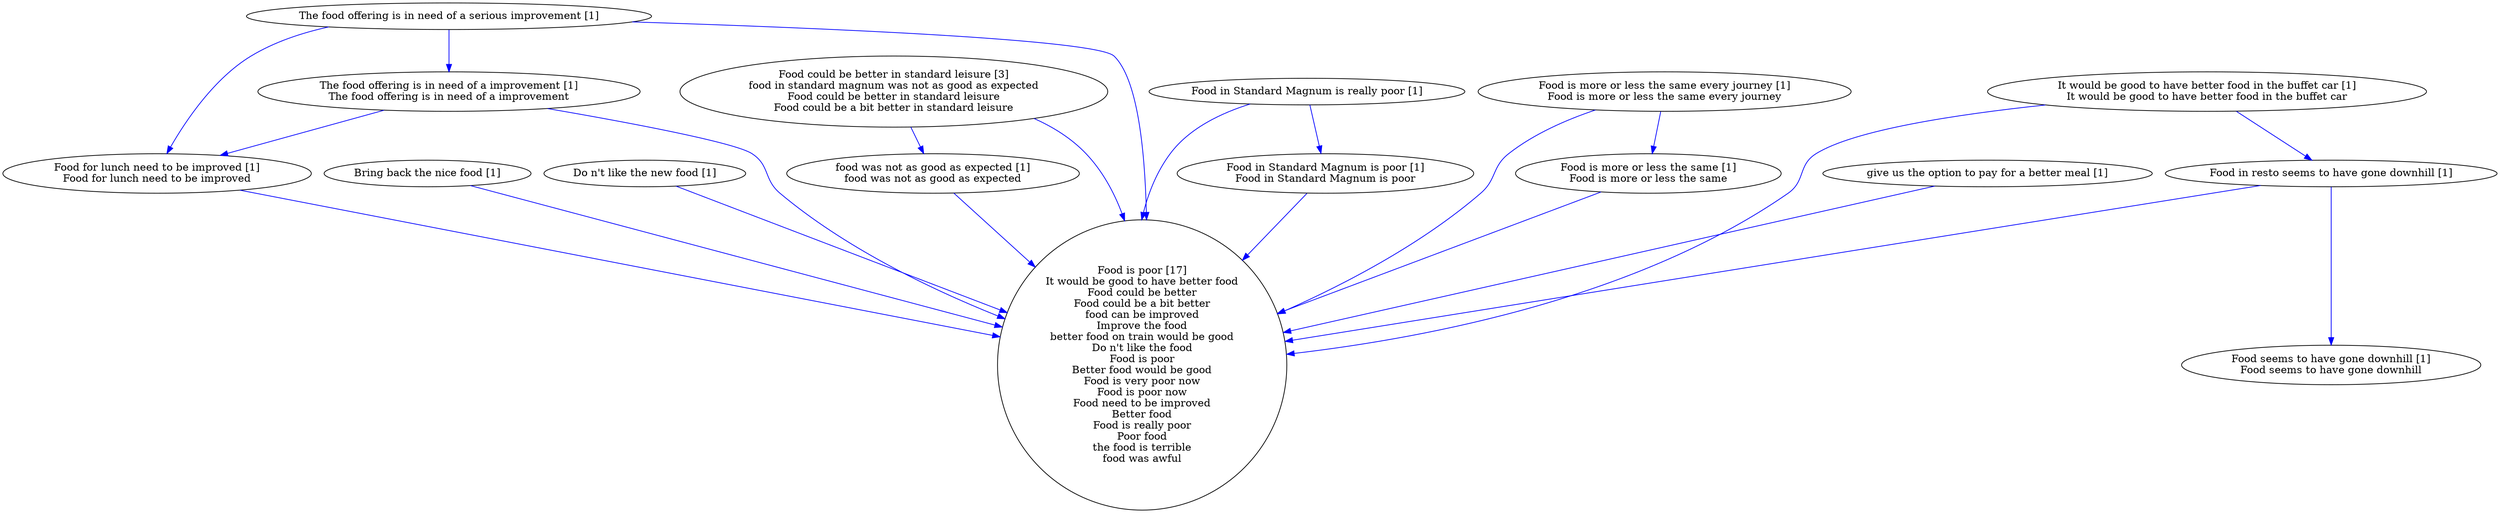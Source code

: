 digraph collapsedGraph {
"Food could be better in standard leisure [3]\nfood in standard magnum was not as good as expected\nFood could be better in standard leisure\nFood could be a bit better in standard leisure""Food is poor [17]\nIt would be good to have better food\nFood could be better\nFood could be a bit better\nfood can be improved\nImprove the food\nbetter food on train would be good\nDo n't like the food\nFood is poor\nBetter food would be good\nFood is very poor now\nFood is poor now\nFood need to be improved\nBetter food\nFood is really poor\nPoor food\nthe food is terrible\nfood was awful""Bring back the nice food [1]""Do n't like the new food [1]""Food for lunch need to be improved [1]\nFood for lunch need to be improved""Food in Standard Magnum is really poor [1]""Food in Standard Magnum is poor [1]\nFood in Standard Magnum is poor""Food in resto seems to have gone downhill [1]""Food seems to have gone downhill [1]\nFood seems to have gone downhill""Food is more or less the same every journey [1]\nFood is more or less the same every journey""Food is more or less the same [1]\nFood is more or less the same""It would be good to have better food in the buffet car [1]\nIt would be good to have better food in the buffet car""The food offering is in need of a serious improvement [1]""The food offering is in need of a improvement [1]\nThe food offering is in need of a improvement""food was not as good as expected [1]\nfood was not as good as expected""give us the option to pay for a better meal [1]""Bring back the nice food [1]" -> "Food is poor [17]\nIt would be good to have better food\nFood could be better\nFood could be a bit better\nfood can be improved\nImprove the food\nbetter food on train would be good\nDo n't like the food\nFood is poor\nBetter food would be good\nFood is very poor now\nFood is poor now\nFood need to be improved\nBetter food\nFood is really poor\nPoor food\nthe food is terrible\nfood was awful" [color=blue]
"Do n't like the new food [1]" -> "Food is poor [17]\nIt would be good to have better food\nFood could be better\nFood could be a bit better\nfood can be improved\nImprove the food\nbetter food on train would be good\nDo n't like the food\nFood is poor\nBetter food would be good\nFood is very poor now\nFood is poor now\nFood need to be improved\nBetter food\nFood is really poor\nPoor food\nthe food is terrible\nfood was awful" [color=blue]
"Food could be better in standard leisure [3]\nfood in standard magnum was not as good as expected\nFood could be better in standard leisure\nFood could be a bit better in standard leisure" -> "Food is poor [17]\nIt would be good to have better food\nFood could be better\nFood could be a bit better\nfood can be improved\nImprove the food\nbetter food on train would be good\nDo n't like the food\nFood is poor\nBetter food would be good\nFood is very poor now\nFood is poor now\nFood need to be improved\nBetter food\nFood is really poor\nPoor food\nthe food is terrible\nfood was awful" [color=blue]
"Food in Standard Magnum is really poor [1]" -> "Food in Standard Magnum is poor [1]\nFood in Standard Magnum is poor" [color=blue]
"Food for lunch need to be improved [1]\nFood for lunch need to be improved" -> "Food is poor [17]\nIt would be good to have better food\nFood could be better\nFood could be a bit better\nfood can be improved\nImprove the food\nbetter food on train would be good\nDo n't like the food\nFood is poor\nBetter food would be good\nFood is very poor now\nFood is poor now\nFood need to be improved\nBetter food\nFood is really poor\nPoor food\nthe food is terrible\nfood was awful" [color=blue]
"Food in Standard Magnum is really poor [1]" -> "Food is poor [17]\nIt would be good to have better food\nFood could be better\nFood could be a bit better\nfood can be improved\nImprove the food\nbetter food on train would be good\nDo n't like the food\nFood is poor\nBetter food would be good\nFood is very poor now\nFood is poor now\nFood need to be improved\nBetter food\nFood is really poor\nPoor food\nthe food is terrible\nfood was awful" [color=blue]
"Food in Standard Magnum is poor [1]\nFood in Standard Magnum is poor" -> "Food is poor [17]\nIt would be good to have better food\nFood could be better\nFood could be a bit better\nfood can be improved\nImprove the food\nbetter food on train would be good\nDo n't like the food\nFood is poor\nBetter food would be good\nFood is very poor now\nFood is poor now\nFood need to be improved\nBetter food\nFood is really poor\nPoor food\nthe food is terrible\nfood was awful" [color=blue]
"Food in resto seems to have gone downhill [1]" -> "Food seems to have gone downhill [1]\nFood seems to have gone downhill" [color=blue]
"Food is more or less the same every journey [1]\nFood is more or less the same every journey" -> "Food is more or less the same [1]\nFood is more or less the same" [color=blue]
"Food is more or less the same every journey [1]\nFood is more or less the same every journey" -> "Food is poor [17]\nIt would be good to have better food\nFood could be better\nFood could be a bit better\nfood can be improved\nImprove the food\nbetter food on train would be good\nDo n't like the food\nFood is poor\nBetter food would be good\nFood is very poor now\nFood is poor now\nFood need to be improved\nBetter food\nFood is really poor\nPoor food\nthe food is terrible\nfood was awful" [color=blue]
"Food is more or less the same [1]\nFood is more or less the same" -> "Food is poor [17]\nIt would be good to have better food\nFood could be better\nFood could be a bit better\nfood can be improved\nImprove the food\nbetter food on train would be good\nDo n't like the food\nFood is poor\nBetter food would be good\nFood is very poor now\nFood is poor now\nFood need to be improved\nBetter food\nFood is really poor\nPoor food\nthe food is terrible\nfood was awful" [color=blue]
"Food in resto seems to have gone downhill [1]" -> "Food is poor [17]\nIt would be good to have better food\nFood could be better\nFood could be a bit better\nfood can be improved\nImprove the food\nbetter food on train would be good\nDo n't like the food\nFood is poor\nBetter food would be good\nFood is very poor now\nFood is poor now\nFood need to be improved\nBetter food\nFood is really poor\nPoor food\nthe food is terrible\nfood was awful" [color=blue]
"It would be good to have better food in the buffet car [1]\nIt would be good to have better food in the buffet car" -> "Food is poor [17]\nIt would be good to have better food\nFood could be better\nFood could be a bit better\nfood can be improved\nImprove the food\nbetter food on train would be good\nDo n't like the food\nFood is poor\nBetter food would be good\nFood is very poor now\nFood is poor now\nFood need to be improved\nBetter food\nFood is really poor\nPoor food\nthe food is terrible\nfood was awful" [color=blue]
"It would be good to have better food in the buffet car [1]\nIt would be good to have better food in the buffet car" -> "Food in resto seems to have gone downhill [1]" [color=blue]
"The food offering is in need of a serious improvement [1]" -> "The food offering is in need of a improvement [1]\nThe food offering is in need of a improvement" [color=blue]
"The food offering is in need of a serious improvement [1]" -> "Food for lunch need to be improved [1]\nFood for lunch need to be improved" [color=blue]
"The food offering is in need of a serious improvement [1]" -> "Food is poor [17]\nIt would be good to have better food\nFood could be better\nFood could be a bit better\nfood can be improved\nImprove the food\nbetter food on train would be good\nDo n't like the food\nFood is poor\nBetter food would be good\nFood is very poor now\nFood is poor now\nFood need to be improved\nBetter food\nFood is really poor\nPoor food\nthe food is terrible\nfood was awful" [color=blue]
"The food offering is in need of a improvement [1]\nThe food offering is in need of a improvement" -> "Food for lunch need to be improved [1]\nFood for lunch need to be improved" [color=blue]
"The food offering is in need of a improvement [1]\nThe food offering is in need of a improvement" -> "Food is poor [17]\nIt would be good to have better food\nFood could be better\nFood could be a bit better\nfood can be improved\nImprove the food\nbetter food on train would be good\nDo n't like the food\nFood is poor\nBetter food would be good\nFood is very poor now\nFood is poor now\nFood need to be improved\nBetter food\nFood is really poor\nPoor food\nthe food is terrible\nfood was awful" [color=blue]
"Food could be better in standard leisure [3]\nfood in standard magnum was not as good as expected\nFood could be better in standard leisure\nFood could be a bit better in standard leisure" -> "food was not as good as expected [1]\nfood was not as good as expected" [color=blue]
"food was not as good as expected [1]\nfood was not as good as expected" -> "Food is poor [17]\nIt would be good to have better food\nFood could be better\nFood could be a bit better\nfood can be improved\nImprove the food\nbetter food on train would be good\nDo n't like the food\nFood is poor\nBetter food would be good\nFood is very poor now\nFood is poor now\nFood need to be improved\nBetter food\nFood is really poor\nPoor food\nthe food is terrible\nfood was awful" [color=blue]
"give us the option to pay for a better meal [1]" -> "Food is poor [17]\nIt would be good to have better food\nFood could be better\nFood could be a bit better\nfood can be improved\nImprove the food\nbetter food on train would be good\nDo n't like the food\nFood is poor\nBetter food would be good\nFood is very poor now\nFood is poor now\nFood need to be improved\nBetter food\nFood is really poor\nPoor food\nthe food is terrible\nfood was awful" [color=blue]
}
